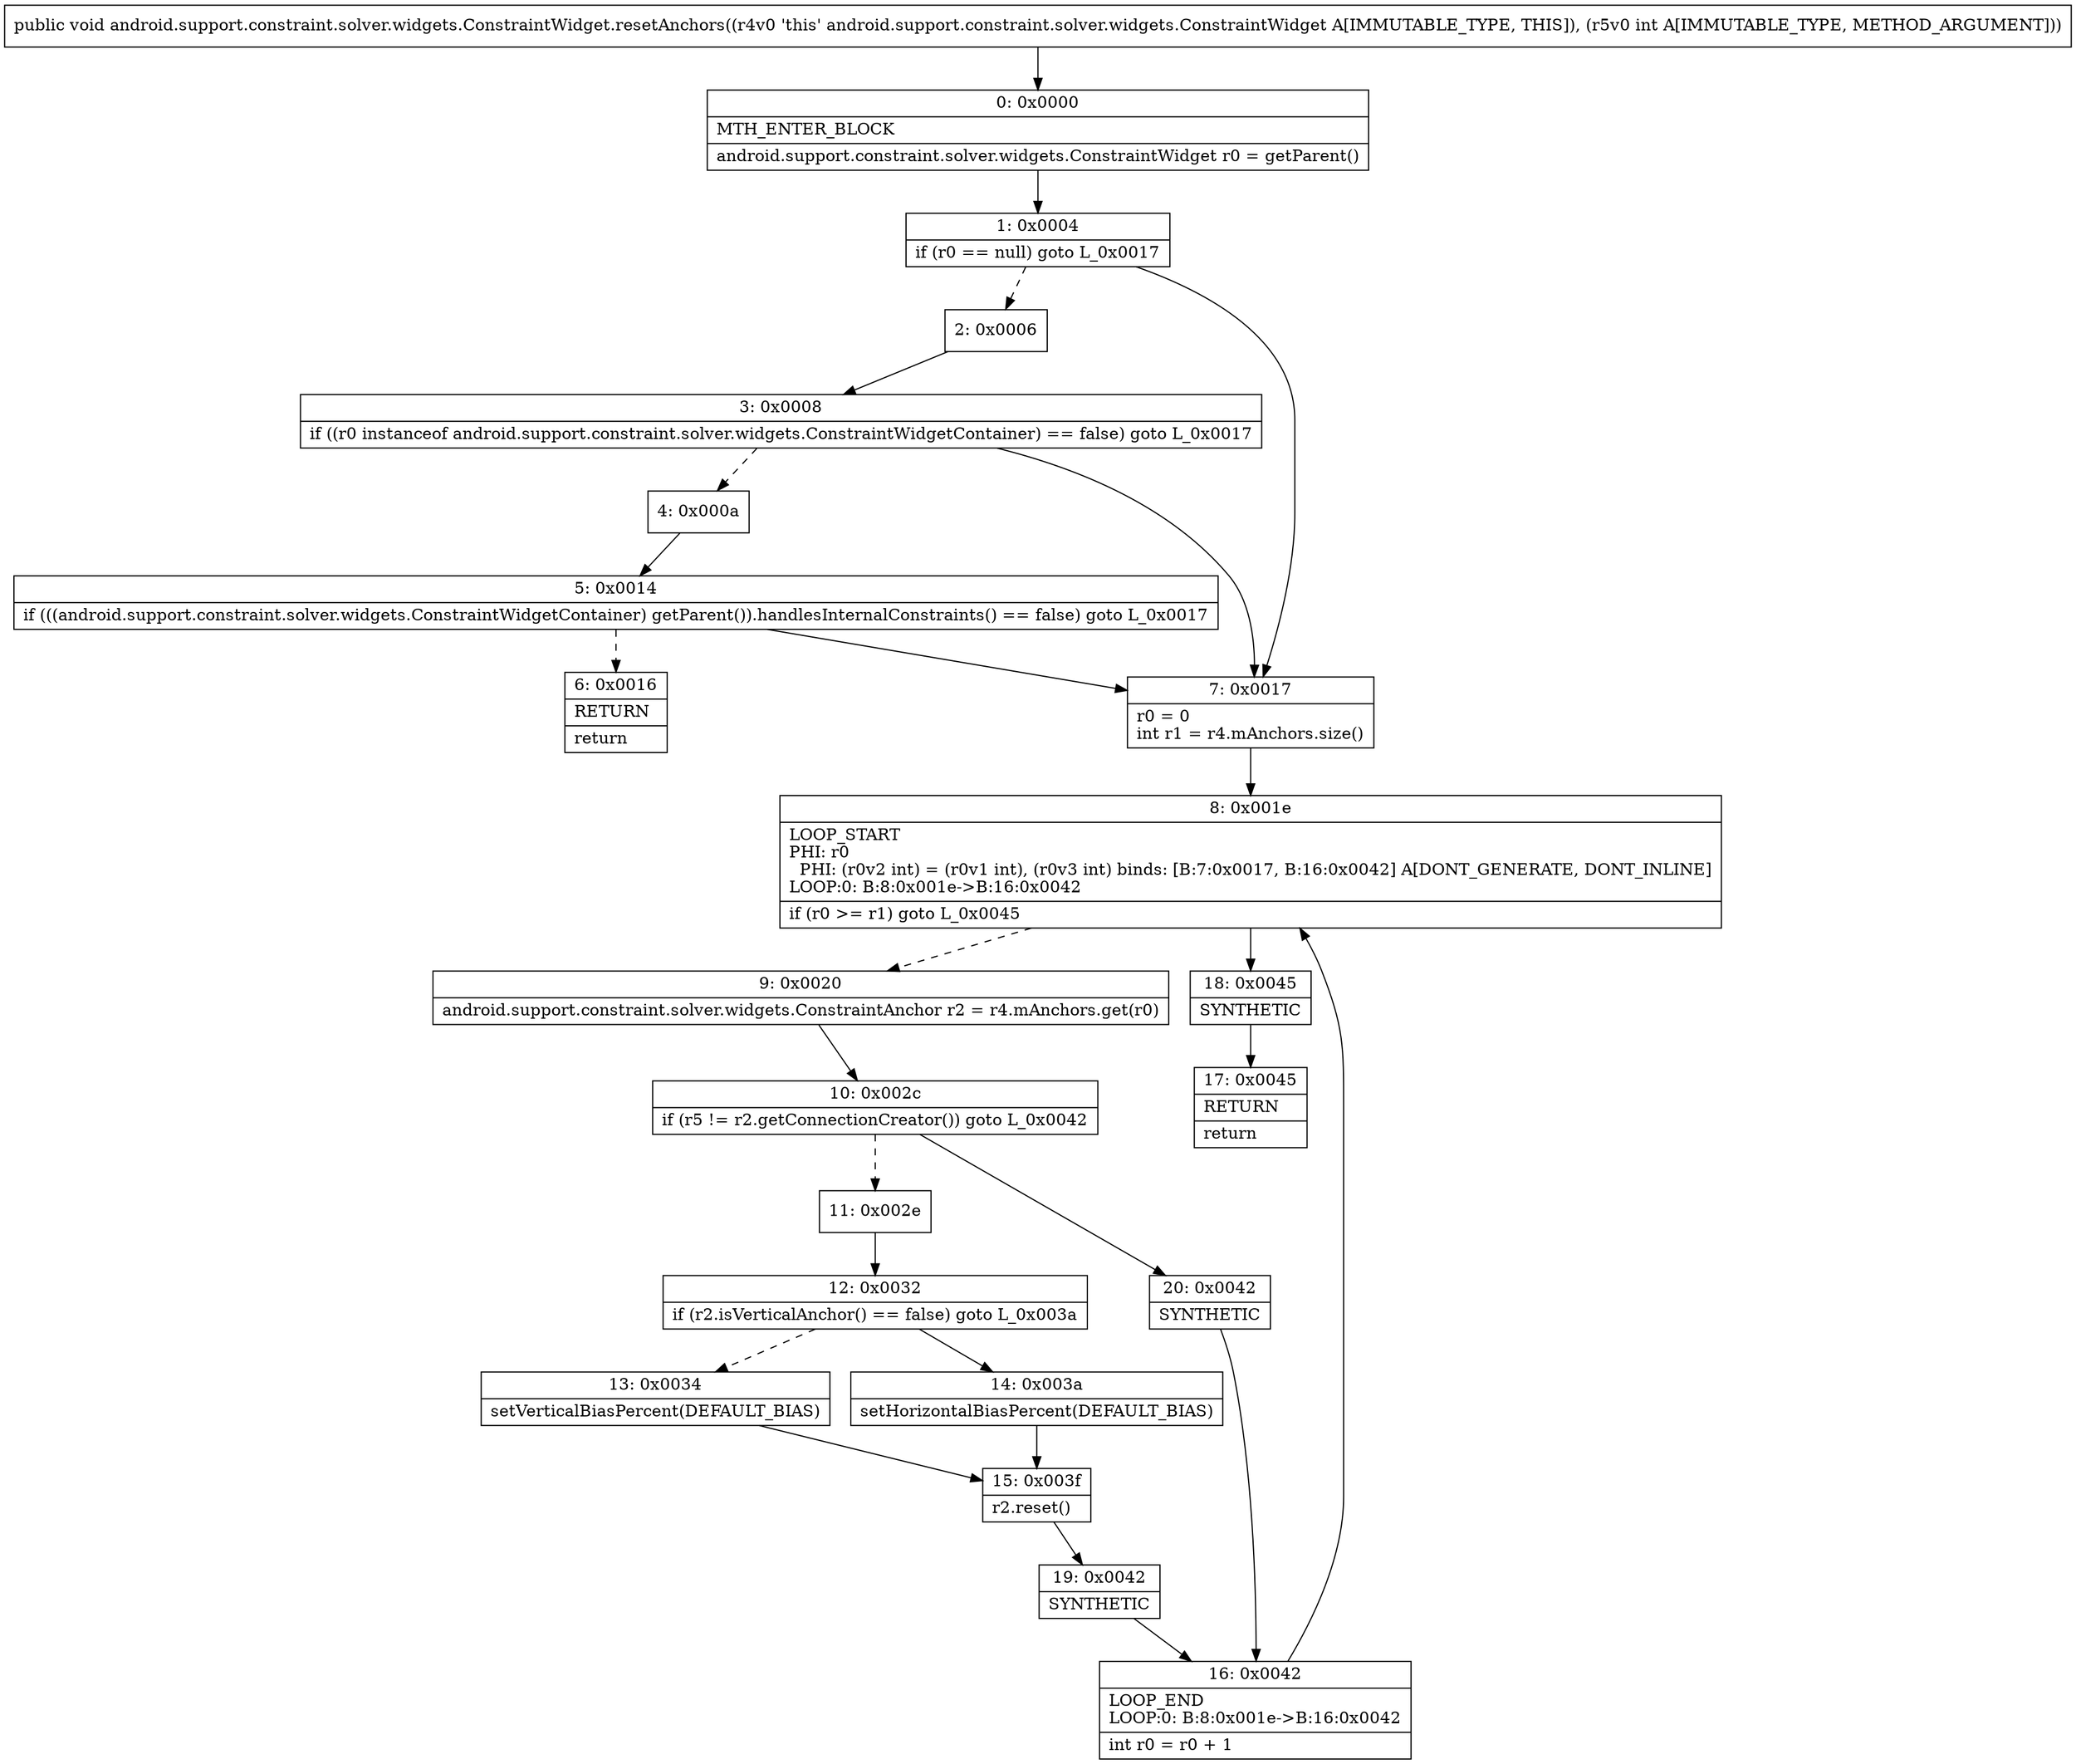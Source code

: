 digraph "CFG forandroid.support.constraint.solver.widgets.ConstraintWidget.resetAnchors(I)V" {
Node_0 [shape=record,label="{0\:\ 0x0000|MTH_ENTER_BLOCK\l|android.support.constraint.solver.widgets.ConstraintWidget r0 = getParent()\l}"];
Node_1 [shape=record,label="{1\:\ 0x0004|if (r0 == null) goto L_0x0017\l}"];
Node_2 [shape=record,label="{2\:\ 0x0006}"];
Node_3 [shape=record,label="{3\:\ 0x0008|if ((r0 instanceof android.support.constraint.solver.widgets.ConstraintWidgetContainer) == false) goto L_0x0017\l}"];
Node_4 [shape=record,label="{4\:\ 0x000a}"];
Node_5 [shape=record,label="{5\:\ 0x0014|if (((android.support.constraint.solver.widgets.ConstraintWidgetContainer) getParent()).handlesInternalConstraints() == false) goto L_0x0017\l}"];
Node_6 [shape=record,label="{6\:\ 0x0016|RETURN\l|return\l}"];
Node_7 [shape=record,label="{7\:\ 0x0017|r0 = 0\lint r1 = r4.mAnchors.size()\l}"];
Node_8 [shape=record,label="{8\:\ 0x001e|LOOP_START\lPHI: r0 \l  PHI: (r0v2 int) = (r0v1 int), (r0v3 int) binds: [B:7:0x0017, B:16:0x0042] A[DONT_GENERATE, DONT_INLINE]\lLOOP:0: B:8:0x001e\-\>B:16:0x0042\l|if (r0 \>= r1) goto L_0x0045\l}"];
Node_9 [shape=record,label="{9\:\ 0x0020|android.support.constraint.solver.widgets.ConstraintAnchor r2 = r4.mAnchors.get(r0)\l}"];
Node_10 [shape=record,label="{10\:\ 0x002c|if (r5 != r2.getConnectionCreator()) goto L_0x0042\l}"];
Node_11 [shape=record,label="{11\:\ 0x002e}"];
Node_12 [shape=record,label="{12\:\ 0x0032|if (r2.isVerticalAnchor() == false) goto L_0x003a\l}"];
Node_13 [shape=record,label="{13\:\ 0x0034|setVerticalBiasPercent(DEFAULT_BIAS)\l}"];
Node_14 [shape=record,label="{14\:\ 0x003a|setHorizontalBiasPercent(DEFAULT_BIAS)\l}"];
Node_15 [shape=record,label="{15\:\ 0x003f|r2.reset()\l}"];
Node_16 [shape=record,label="{16\:\ 0x0042|LOOP_END\lLOOP:0: B:8:0x001e\-\>B:16:0x0042\l|int r0 = r0 + 1\l}"];
Node_17 [shape=record,label="{17\:\ 0x0045|RETURN\l|return\l}"];
Node_18 [shape=record,label="{18\:\ 0x0045|SYNTHETIC\l}"];
Node_19 [shape=record,label="{19\:\ 0x0042|SYNTHETIC\l}"];
Node_20 [shape=record,label="{20\:\ 0x0042|SYNTHETIC\l}"];
MethodNode[shape=record,label="{public void android.support.constraint.solver.widgets.ConstraintWidget.resetAnchors((r4v0 'this' android.support.constraint.solver.widgets.ConstraintWidget A[IMMUTABLE_TYPE, THIS]), (r5v0 int A[IMMUTABLE_TYPE, METHOD_ARGUMENT])) }"];
MethodNode -> Node_0;
Node_0 -> Node_1;
Node_1 -> Node_2[style=dashed];
Node_1 -> Node_7;
Node_2 -> Node_3;
Node_3 -> Node_4[style=dashed];
Node_3 -> Node_7;
Node_4 -> Node_5;
Node_5 -> Node_6[style=dashed];
Node_5 -> Node_7;
Node_7 -> Node_8;
Node_8 -> Node_9[style=dashed];
Node_8 -> Node_18;
Node_9 -> Node_10;
Node_10 -> Node_11[style=dashed];
Node_10 -> Node_20;
Node_11 -> Node_12;
Node_12 -> Node_13[style=dashed];
Node_12 -> Node_14;
Node_13 -> Node_15;
Node_14 -> Node_15;
Node_15 -> Node_19;
Node_16 -> Node_8;
Node_18 -> Node_17;
Node_19 -> Node_16;
Node_20 -> Node_16;
}

